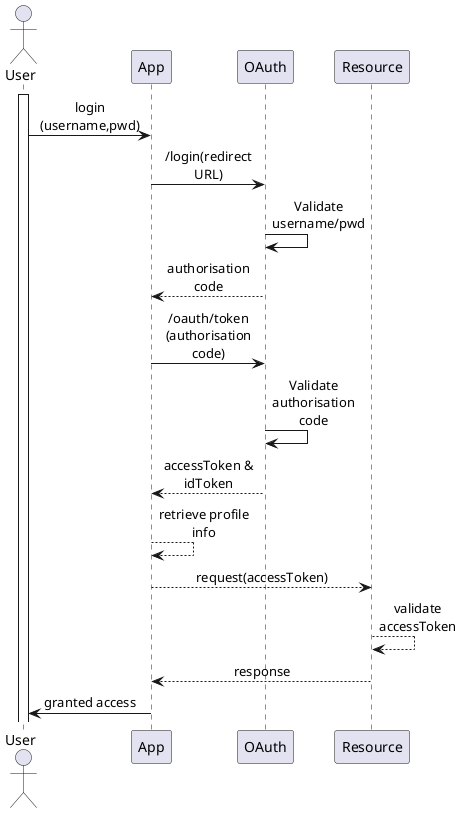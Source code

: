 @startuml OAuth Authorisation Code Flow
    skinparam maxMessageSize 110
    skinparam sequenceMessageAlign center

    actor User
    activate User
    User -> App : login (username,pwd)
    App -> OAuth : /login(redirect URL)
    OAuth -> OAuth : Validate username/pwd
    App <-- OAuth : authorisation code
    App -> OAuth : /oauth/token (authorisation code)
    OAuth -> OAuth : Validate authorisation code
    OAuth --> App : accessToken & idToken
    App --> App : retrieve profile info
    App --> Resource : request(accessToken)
    Resource --> Resource: validate accessToken
    Resource --> App : response
    User <- App : granted access
@enduml